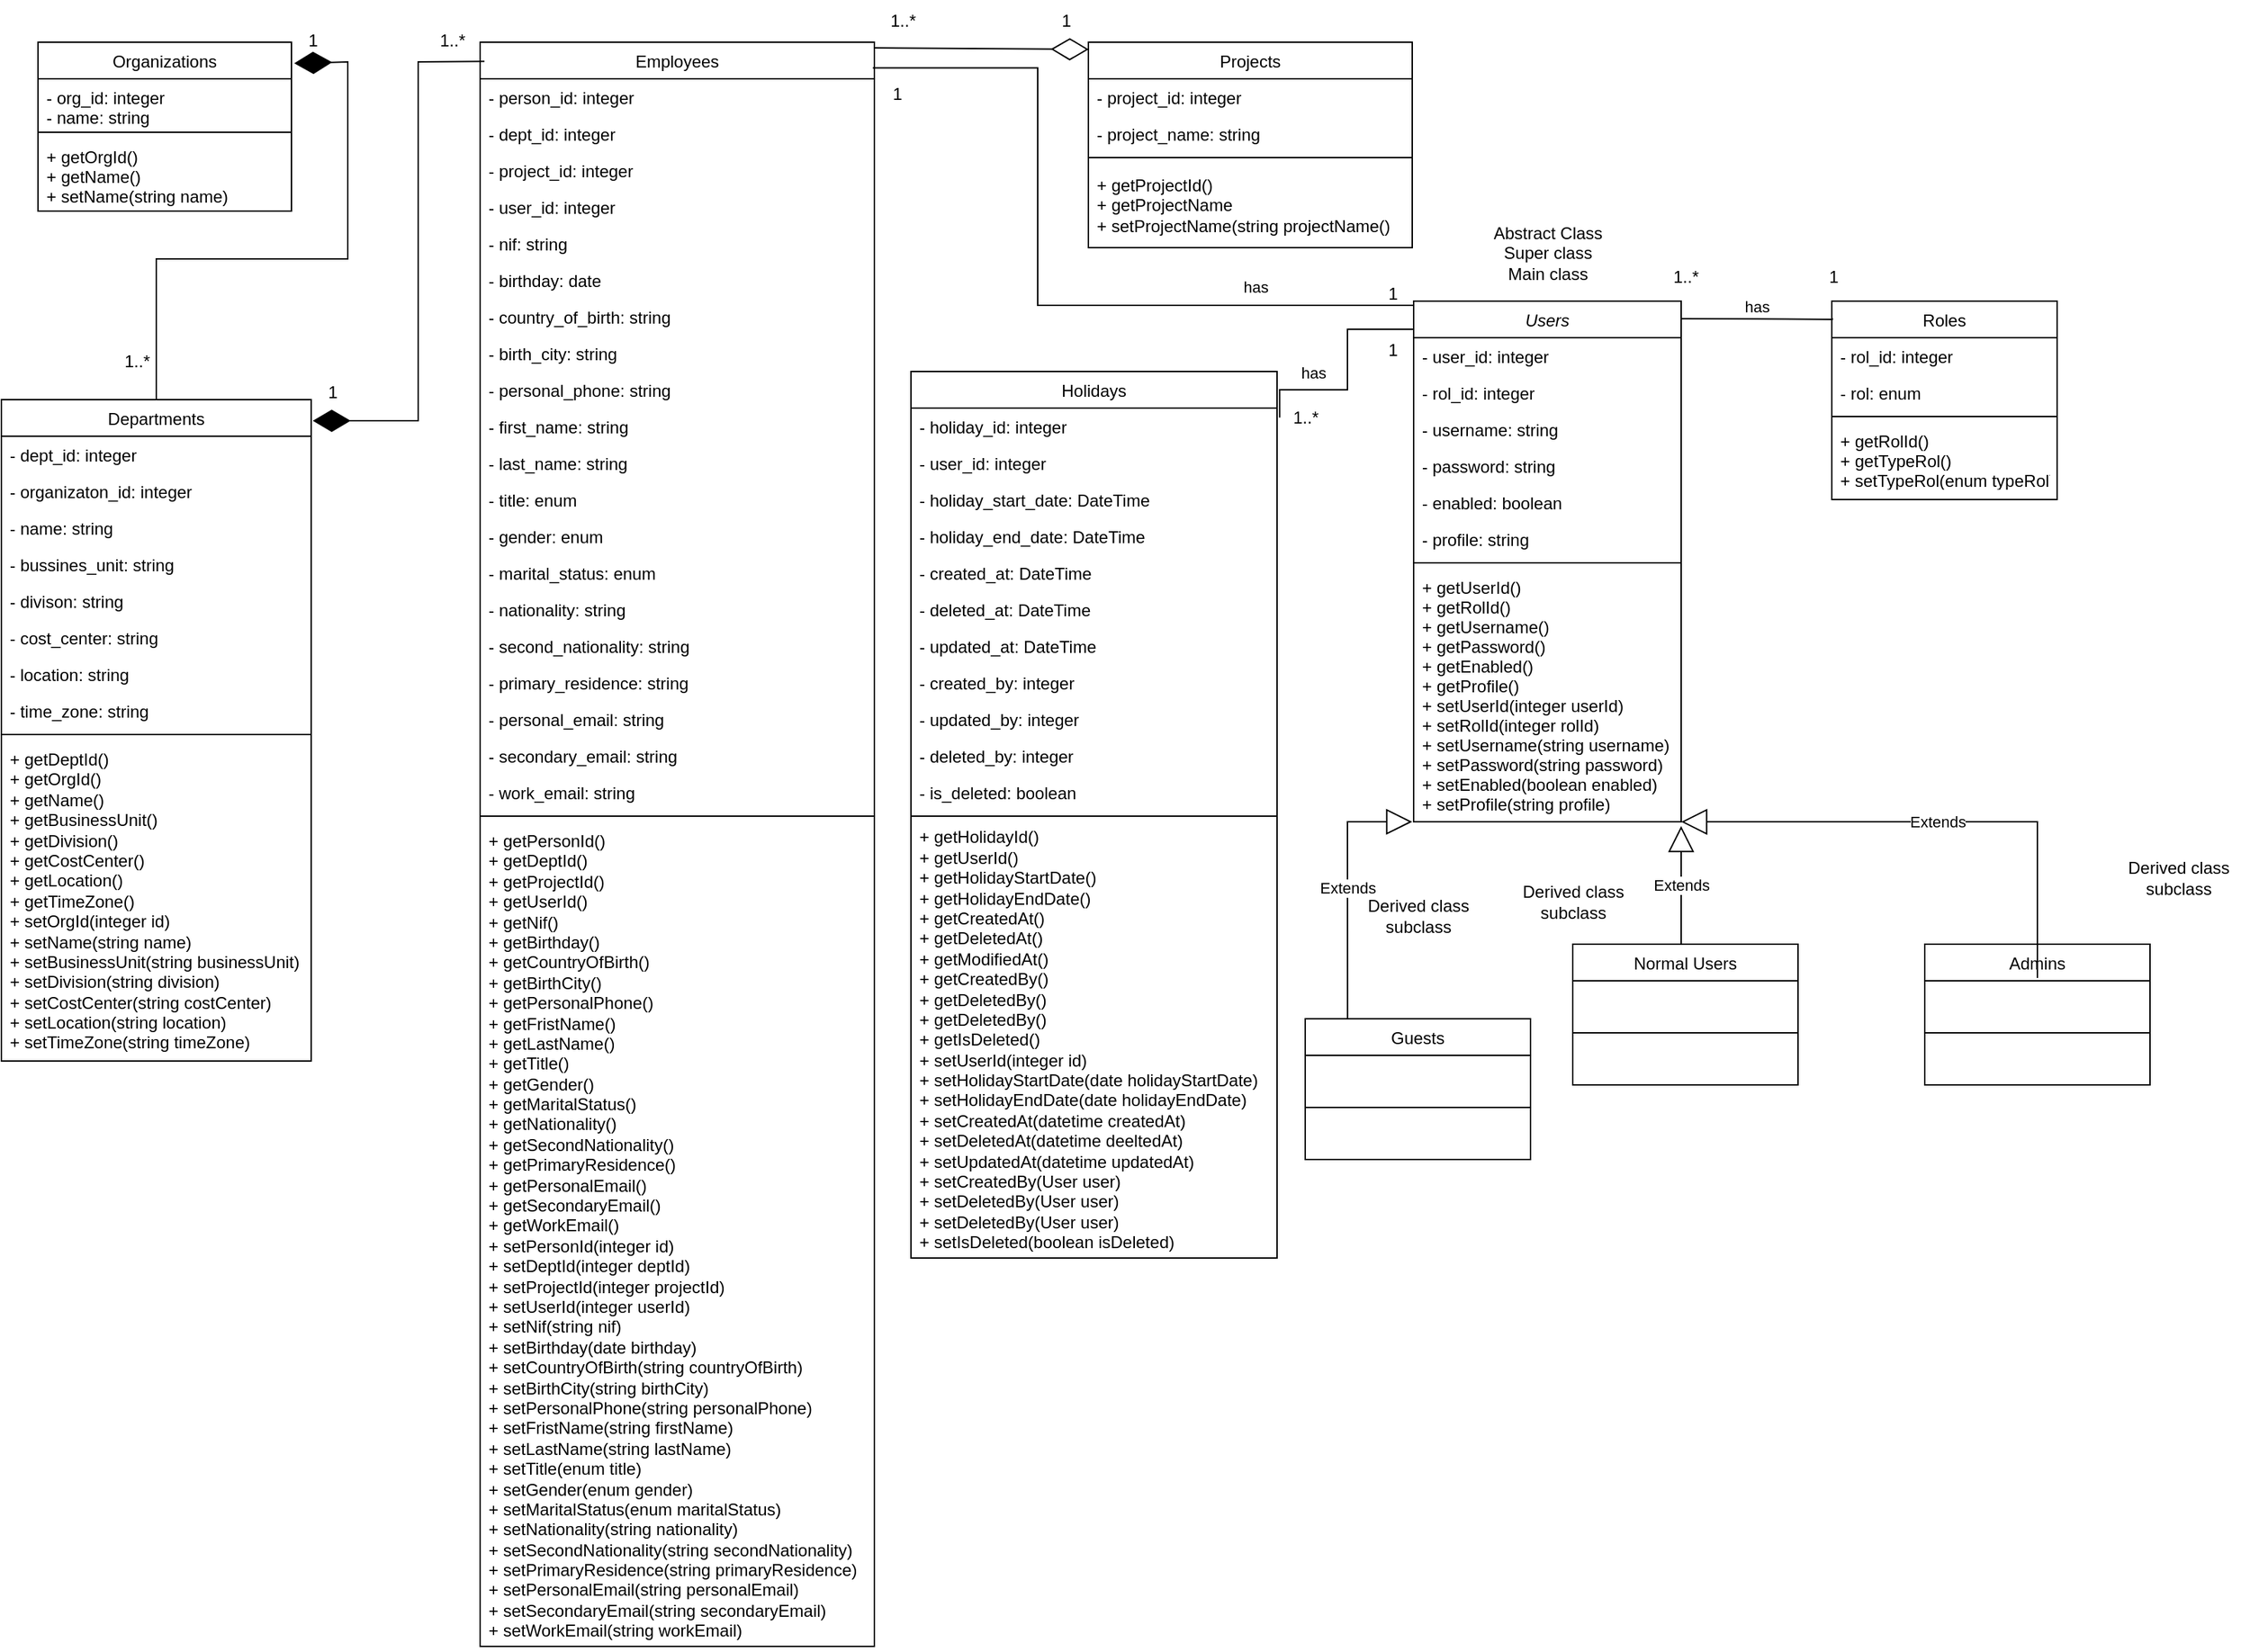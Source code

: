 <mxfile version="26.2.14">
  <diagram name="Página-1" id="6ri4a_97W5gfPd1hdPFk">
    <mxGraphModel dx="883" dy="1532" grid="1" gridSize="10" guides="1" tooltips="1" connect="1" arrows="1" fold="1" page="1" pageScale="1" pageWidth="827" pageHeight="1169" math="0" shadow="0">
      <root>
        <mxCell id="0" />
        <mxCell id="1" parent="0" />
        <mxCell id="wCUKVbfUmBtiyzHpnpFX-1" value="Users" style="swimlane;fontStyle=2;align=center;verticalAlign=top;childLayout=stackLayout;horizontal=1;startSize=26;horizontalStack=0;resizeParent=1;resizeLast=0;collapsible=1;marginBottom=0;rounded=0;shadow=0;strokeWidth=1;" parent="1" vertex="1">
          <mxGeometry x="1357" y="-220" width="190" height="370" as="geometry">
            <mxRectangle x="230" y="140" width="160" height="26" as="alternateBounds" />
          </mxGeometry>
        </mxCell>
        <mxCell id="wCUKVbfUmBtiyzHpnpFX-2" value="- user_id: integer" style="text;align=left;verticalAlign=top;spacingLeft=4;spacingRight=4;overflow=hidden;rotatable=0;points=[[0,0.5],[1,0.5]];portConstraint=eastwest;" parent="wCUKVbfUmBtiyzHpnpFX-1" vertex="1">
          <mxGeometry y="26" width="190" height="26" as="geometry" />
        </mxCell>
        <mxCell id="wCUKVbfUmBtiyzHpnpFX-3" value="- rol_id: integer" style="text;align=left;verticalAlign=top;spacingLeft=4;spacingRight=4;overflow=hidden;rotatable=0;points=[[0,0.5],[1,0.5]];portConstraint=eastwest;rounded=0;shadow=0;html=0;" parent="wCUKVbfUmBtiyzHpnpFX-1" vertex="1">
          <mxGeometry y="52" width="190" height="26" as="geometry" />
        </mxCell>
        <mxCell id="wCUKVbfUmBtiyzHpnpFX-4" value="- username: string" style="text;align=left;verticalAlign=top;spacingLeft=4;spacingRight=4;overflow=hidden;rotatable=0;points=[[0,0.5],[1,0.5]];portConstraint=eastwest;rounded=0;shadow=0;html=0;" parent="wCUKVbfUmBtiyzHpnpFX-1" vertex="1">
          <mxGeometry y="78" width="190" height="26" as="geometry" />
        </mxCell>
        <mxCell id="wCUKVbfUmBtiyzHpnpFX-5" value="- password: string" style="text;align=left;verticalAlign=top;spacingLeft=4;spacingRight=4;overflow=hidden;rotatable=0;points=[[0,0.5],[1,0.5]];portConstraint=eastwest;rounded=0;shadow=0;html=0;" parent="wCUKVbfUmBtiyzHpnpFX-1" vertex="1">
          <mxGeometry y="104" width="190" height="26" as="geometry" />
        </mxCell>
        <mxCell id="wCUKVbfUmBtiyzHpnpFX-6" value="- enabled: boolean" style="text;align=left;verticalAlign=top;spacingLeft=4;spacingRight=4;overflow=hidden;rotatable=0;points=[[0,0.5],[1,0.5]];portConstraint=eastwest;rounded=0;shadow=0;html=0;" parent="wCUKVbfUmBtiyzHpnpFX-1" vertex="1">
          <mxGeometry y="130" width="190" height="26" as="geometry" />
        </mxCell>
        <mxCell id="wCUKVbfUmBtiyzHpnpFX-7" value="- profile: string" style="text;align=left;verticalAlign=top;spacingLeft=4;spacingRight=4;overflow=hidden;rotatable=0;points=[[0,0.5],[1,0.5]];portConstraint=eastwest;rounded=0;shadow=0;html=0;" parent="wCUKVbfUmBtiyzHpnpFX-1" vertex="1">
          <mxGeometry y="156" width="190" height="26" as="geometry" />
        </mxCell>
        <mxCell id="wCUKVbfUmBtiyzHpnpFX-8" value="" style="line;html=1;strokeWidth=1;align=left;verticalAlign=middle;spacingTop=-1;spacingLeft=3;spacingRight=3;rotatable=0;labelPosition=right;points=[];portConstraint=eastwest;" parent="wCUKVbfUmBtiyzHpnpFX-1" vertex="1">
          <mxGeometry y="182" width="190" height="8" as="geometry" />
        </mxCell>
        <mxCell id="wCUKVbfUmBtiyzHpnpFX-9" value="+ getUserId()&#xa;+ getRolId()&#xa;+ getUsername()&#xa;+ getPassword()&#xa;+ getEnabled()&#xa;+ getProfile()&#xa;+ setUserId(integer userId)&#xa;+ setRolId(integer rolId)&#xa;+ setUsername(string username)&#xa;+ setPassword(string password)&#xa;+ setEnabled(boolean enabled)&#xa;+ setProfile(string profile)" style="text;align=left;verticalAlign=middle;spacingLeft=4;spacingRight=4;overflow=hidden;rotatable=0;points=[[0,0.5],[1,0.5]];portConstraint=eastwest;rounded=0;shadow=0;html=0;" parent="wCUKVbfUmBtiyzHpnpFX-1" vertex="1">
          <mxGeometry y="190" width="190" height="180" as="geometry" />
        </mxCell>
        <mxCell id="wCUKVbfUmBtiyzHpnpFX-10" value="Holidays" style="swimlane;fontStyle=0;align=center;verticalAlign=top;childLayout=stackLayout;horizontal=1;startSize=26;horizontalStack=0;resizeParent=1;resizeLast=0;collapsible=1;marginBottom=0;rounded=0;shadow=0;strokeWidth=1;" parent="1" vertex="1">
          <mxGeometry x="1000" y="-170" width="260" height="630" as="geometry">
            <mxRectangle x="130" y="380" width="160" height="26" as="alternateBounds" />
          </mxGeometry>
        </mxCell>
        <mxCell id="wCUKVbfUmBtiyzHpnpFX-11" value="- holiday_id: integer" style="text;align=left;verticalAlign=top;spacingLeft=4;spacingRight=4;overflow=hidden;rotatable=0;points=[[0,0.5],[1,0.5]];portConstraint=eastwest;" parent="wCUKVbfUmBtiyzHpnpFX-10" vertex="1">
          <mxGeometry y="26" width="260" height="26" as="geometry" />
        </mxCell>
        <mxCell id="wCUKVbfUmBtiyzHpnpFX-12" value="- user_id: integer" style="text;align=left;verticalAlign=top;spacingLeft=4;spacingRight=4;overflow=hidden;rotatable=0;points=[[0,0.5],[1,0.5]];portConstraint=eastwest;rounded=0;shadow=0;html=0;" parent="wCUKVbfUmBtiyzHpnpFX-10" vertex="1">
          <mxGeometry y="52" width="260" height="26" as="geometry" />
        </mxCell>
        <mxCell id="wCUKVbfUmBtiyzHpnpFX-13" value="- holiday_start_date: DateTime" style="text;align=left;verticalAlign=top;spacingLeft=4;spacingRight=4;overflow=hidden;rotatable=0;points=[[0,0.5],[1,0.5]];portConstraint=eastwest;rounded=0;shadow=0;html=0;" parent="wCUKVbfUmBtiyzHpnpFX-10" vertex="1">
          <mxGeometry y="78" width="260" height="26" as="geometry" />
        </mxCell>
        <mxCell id="wCUKVbfUmBtiyzHpnpFX-14" value="- holiday_end_date: DateTime" style="text;align=left;verticalAlign=top;spacingLeft=4;spacingRight=4;overflow=hidden;rotatable=0;points=[[0,0.5],[1,0.5]];portConstraint=eastwest;rounded=0;shadow=0;html=0;" parent="wCUKVbfUmBtiyzHpnpFX-10" vertex="1">
          <mxGeometry y="104" width="260" height="26" as="geometry" />
        </mxCell>
        <mxCell id="2ykGqtdmHpMV7TA-Or3H-2" value="- created_at: DateTime" style="text;align=left;verticalAlign=top;spacingLeft=4;spacingRight=4;overflow=hidden;rotatable=0;points=[[0,0.5],[1,0.5]];portConstraint=eastwest;rounded=0;shadow=0;html=0;" parent="wCUKVbfUmBtiyzHpnpFX-10" vertex="1">
          <mxGeometry y="130" width="260" height="26" as="geometry" />
        </mxCell>
        <mxCell id="2ykGqtdmHpMV7TA-Or3H-3" value="- deleted_at: DateTime" style="text;align=left;verticalAlign=top;spacingLeft=4;spacingRight=4;overflow=hidden;rotatable=0;points=[[0,0.5],[1,0.5]];portConstraint=eastwest;rounded=0;shadow=0;html=0;" parent="wCUKVbfUmBtiyzHpnpFX-10" vertex="1">
          <mxGeometry y="156" width="260" height="26" as="geometry" />
        </mxCell>
        <mxCell id="2ykGqtdmHpMV7TA-Or3H-4" value="- updated_at: DateTime" style="text;align=left;verticalAlign=top;spacingLeft=4;spacingRight=4;overflow=hidden;rotatable=0;points=[[0,0.5],[1,0.5]];portConstraint=eastwest;rounded=0;shadow=0;html=0;" parent="wCUKVbfUmBtiyzHpnpFX-10" vertex="1">
          <mxGeometry y="182" width="260" height="26" as="geometry" />
        </mxCell>
        <mxCell id="2ykGqtdmHpMV7TA-Or3H-5" value="- created_by: integer" style="text;align=left;verticalAlign=top;spacingLeft=4;spacingRight=4;overflow=hidden;rotatable=0;points=[[0,0.5],[1,0.5]];portConstraint=eastwest;rounded=0;shadow=0;html=0;" parent="wCUKVbfUmBtiyzHpnpFX-10" vertex="1">
          <mxGeometry y="208" width="260" height="26" as="geometry" />
        </mxCell>
        <mxCell id="2ykGqtdmHpMV7TA-Or3H-7" value="- updated_by: integer" style="text;align=left;verticalAlign=top;spacingLeft=4;spacingRight=4;overflow=hidden;rotatable=0;points=[[0,0.5],[1,0.5]];portConstraint=eastwest;rounded=0;shadow=0;html=0;" parent="wCUKVbfUmBtiyzHpnpFX-10" vertex="1">
          <mxGeometry y="234" width="260" height="26" as="geometry" />
        </mxCell>
        <mxCell id="2ykGqtdmHpMV7TA-Or3H-8" value="- deleted_by: integer" style="text;align=left;verticalAlign=top;spacingLeft=4;spacingRight=4;overflow=hidden;rotatable=0;points=[[0,0.5],[1,0.5]];portConstraint=eastwest;rounded=0;shadow=0;html=0;" parent="wCUKVbfUmBtiyzHpnpFX-10" vertex="1">
          <mxGeometry y="260" width="260" height="26" as="geometry" />
        </mxCell>
        <mxCell id="-EDxVSlYqTC7Mgz0l8xQ-1" value="- is_deleted: boolean" style="text;align=left;verticalAlign=top;spacingLeft=4;spacingRight=4;overflow=hidden;rotatable=0;points=[[0,0.5],[1,0.5]];portConstraint=eastwest;rounded=0;shadow=0;html=0;" vertex="1" parent="wCUKVbfUmBtiyzHpnpFX-10">
          <mxGeometry y="286" width="260" height="26" as="geometry" />
        </mxCell>
        <mxCell id="wCUKVbfUmBtiyzHpnpFX-15" value="" style="line;html=1;strokeWidth=1;align=left;verticalAlign=middle;spacingTop=-1;spacingLeft=3;spacingRight=3;rotatable=0;labelPosition=right;points=[];portConstraint=eastwest;" parent="wCUKVbfUmBtiyzHpnpFX-10" vertex="1">
          <mxGeometry y="312" width="260" height="8" as="geometry" />
        </mxCell>
        <mxCell id="wCUKVbfUmBtiyzHpnpFX-16" value="+ getHolidayId()&lt;div&gt;+ getUserId()&lt;br&gt;+ getHolidayStartDate()&lt;br&gt;+ getHolidayEndDate()&lt;/div&gt;&lt;div&gt;+ getCreatedAt()&lt;/div&gt;&lt;div&gt;+ getDeletedAt()&lt;/div&gt;&lt;div&gt;+ getModifiedAt()&lt;/div&gt;&lt;div&gt;+ getCreatedBy()&lt;/div&gt;&lt;div&gt;+ getDeletedBy()&lt;/div&gt;&lt;div&gt;+ getDeletedBy()&lt;/div&gt;&lt;div&gt;+ getIsDeleted()&lt;br&gt;+ setUserId(integer id)&lt;br&gt;+ setHolidayStartDate(date holidayStartDate)&lt;br&gt;+ setHolidayEndDate(date holidayEndDate)&lt;/div&gt;&lt;div&gt;&lt;div&gt;+ setCreatedAt(datetime createdAt)&lt;/div&gt;&lt;div&gt;+ setDeletedAt(datetime deeltedAt)&lt;/div&gt;&lt;div&gt;+ setUpdatedAt(datetime updatedAt)&lt;/div&gt;&lt;div&gt;&lt;div&gt;+ setCreatedBy(User user)&lt;/div&gt;&lt;div&gt;+ setDeletedBy(&lt;span style=&quot;background-color: transparent; color: light-dark(rgb(0, 0, 0), rgb(255, 255, 255));&quot;&gt;User user&lt;/span&gt;&lt;span style=&quot;background-color: transparent; color: light-dark(rgb(0, 0, 0), rgb(255, 255, 255));&quot;&gt;)&lt;/span&gt;&lt;/div&gt;&lt;div&gt;+ setDeletedBy(&lt;span style=&quot;background-color: transparent; color: light-dark(rgb(0, 0, 0), rgb(255, 255, 255));&quot;&gt;User user&lt;/span&gt;&lt;span style=&quot;background-color: transparent; color: light-dark(rgb(0, 0, 0), rgb(255, 255, 255));&quot;&gt;)&lt;/span&gt;&lt;/div&gt;&lt;/div&gt;&lt;/div&gt;&lt;div&gt;&lt;span style=&quot;background-color: transparent; color: light-dark(rgb(0, 0, 0), rgb(255, 255, 255));&quot;&gt;+ setIsDeleted(boolean isDeleted)&lt;/span&gt;&lt;/div&gt;" style="text;align=left;verticalAlign=middle;spacingLeft=4;spacingRight=4;overflow=hidden;rotatable=0;points=[[0,0.5],[1,0.5]];portConstraint=eastwest;rounded=0;shadow=0;html=1;spacing=2;" parent="wCUKVbfUmBtiyzHpnpFX-10" vertex="1">
          <mxGeometry y="320" width="260" height="310" as="geometry" />
        </mxCell>
        <mxCell id="wCUKVbfUmBtiyzHpnpFX-17" value="Employees" style="swimlane;fontStyle=0;align=center;verticalAlign=top;childLayout=stackLayout;horizontal=1;startSize=26;horizontalStack=0;resizeParent=1;resizeLast=0;collapsible=1;marginBottom=0;rounded=0;shadow=0;strokeWidth=1;" parent="1" vertex="1">
          <mxGeometry x="694" y="-404" width="280" height="1140" as="geometry">
            <mxRectangle x="340" y="380" width="170" height="26" as="alternateBounds" />
          </mxGeometry>
        </mxCell>
        <mxCell id="wCUKVbfUmBtiyzHpnpFX-18" value="- person_id: integer" style="text;align=left;verticalAlign=top;spacingLeft=4;spacingRight=4;overflow=hidden;rotatable=0;points=[[0,0.5],[1,0.5]];portConstraint=eastwest;" parent="wCUKVbfUmBtiyzHpnpFX-17" vertex="1">
          <mxGeometry y="26" width="280" height="26" as="geometry" />
        </mxCell>
        <mxCell id="wCUKVbfUmBtiyzHpnpFX-19" value="- dept_id: integer" style="text;align=left;verticalAlign=top;spacingLeft=4;spacingRight=4;overflow=hidden;rotatable=0;points=[[0,0.5],[1,0.5]];portConstraint=eastwest;" parent="wCUKVbfUmBtiyzHpnpFX-17" vertex="1">
          <mxGeometry y="52" width="280" height="26" as="geometry" />
        </mxCell>
        <mxCell id="wCUKVbfUmBtiyzHpnpFX-20" value="- project_id: integer" style="text;align=left;verticalAlign=top;spacingLeft=4;spacingRight=4;overflow=hidden;rotatable=0;points=[[0,0.5],[1,0.5]];portConstraint=eastwest;" parent="wCUKVbfUmBtiyzHpnpFX-17" vertex="1">
          <mxGeometry y="78" width="280" height="26" as="geometry" />
        </mxCell>
        <mxCell id="wCUKVbfUmBtiyzHpnpFX-21" value="- user_id: integer" style="text;align=left;verticalAlign=top;spacingLeft=4;spacingRight=4;overflow=hidden;rotatable=0;points=[[0,0.5],[1,0.5]];portConstraint=eastwest;" parent="wCUKVbfUmBtiyzHpnpFX-17" vertex="1">
          <mxGeometry y="104" width="280" height="26" as="geometry" />
        </mxCell>
        <mxCell id="wCUKVbfUmBtiyzHpnpFX-22" value="- nif: string" style="text;align=left;verticalAlign=top;spacingLeft=4;spacingRight=4;overflow=hidden;rotatable=0;points=[[0,0.5],[1,0.5]];portConstraint=eastwest;" parent="wCUKVbfUmBtiyzHpnpFX-17" vertex="1">
          <mxGeometry y="130" width="280" height="26" as="geometry" />
        </mxCell>
        <mxCell id="wCUKVbfUmBtiyzHpnpFX-23" value="- birthday: date" style="text;align=left;verticalAlign=top;spacingLeft=4;spacingRight=4;overflow=hidden;rotatable=0;points=[[0,0.5],[1,0.5]];portConstraint=eastwest;" parent="wCUKVbfUmBtiyzHpnpFX-17" vertex="1">
          <mxGeometry y="156" width="280" height="26" as="geometry" />
        </mxCell>
        <mxCell id="wCUKVbfUmBtiyzHpnpFX-24" value="- country_of_birth: string" style="text;align=left;verticalAlign=top;spacingLeft=4;spacingRight=4;overflow=hidden;rotatable=0;points=[[0,0.5],[1,0.5]];portConstraint=eastwest;" parent="wCUKVbfUmBtiyzHpnpFX-17" vertex="1">
          <mxGeometry y="182" width="280" height="26" as="geometry" />
        </mxCell>
        <mxCell id="wCUKVbfUmBtiyzHpnpFX-25" value="- birth_city: string" style="text;align=left;verticalAlign=top;spacingLeft=4;spacingRight=4;overflow=hidden;rotatable=0;points=[[0,0.5],[1,0.5]];portConstraint=eastwest;" parent="wCUKVbfUmBtiyzHpnpFX-17" vertex="1">
          <mxGeometry y="208" width="280" height="26" as="geometry" />
        </mxCell>
        <mxCell id="wCUKVbfUmBtiyzHpnpFX-26" value="- personal_phone: string" style="text;align=left;verticalAlign=top;spacingLeft=4;spacingRight=4;overflow=hidden;rotatable=0;points=[[0,0.5],[1,0.5]];portConstraint=eastwest;" parent="wCUKVbfUmBtiyzHpnpFX-17" vertex="1">
          <mxGeometry y="234" width="280" height="26" as="geometry" />
        </mxCell>
        <mxCell id="wCUKVbfUmBtiyzHpnpFX-27" value="- first_name: string" style="text;align=left;verticalAlign=top;spacingLeft=4;spacingRight=4;overflow=hidden;rotatable=0;points=[[0,0.5],[1,0.5]];portConstraint=eastwest;" parent="wCUKVbfUmBtiyzHpnpFX-17" vertex="1">
          <mxGeometry y="260" width="280" height="26" as="geometry" />
        </mxCell>
        <mxCell id="wCUKVbfUmBtiyzHpnpFX-28" value="- last_name: string" style="text;align=left;verticalAlign=top;spacingLeft=4;spacingRight=4;overflow=hidden;rotatable=0;points=[[0,0.5],[1,0.5]];portConstraint=eastwest;" parent="wCUKVbfUmBtiyzHpnpFX-17" vertex="1">
          <mxGeometry y="286" width="280" height="26" as="geometry" />
        </mxCell>
        <mxCell id="wCUKVbfUmBtiyzHpnpFX-29" value="- title: enum" style="text;align=left;verticalAlign=top;spacingLeft=4;spacingRight=4;overflow=hidden;rotatable=0;points=[[0,0.5],[1,0.5]];portConstraint=eastwest;" parent="wCUKVbfUmBtiyzHpnpFX-17" vertex="1">
          <mxGeometry y="312" width="280" height="26" as="geometry" />
        </mxCell>
        <mxCell id="wCUKVbfUmBtiyzHpnpFX-30" value="- gender: enum" style="text;align=left;verticalAlign=top;spacingLeft=4;spacingRight=4;overflow=hidden;rotatable=0;points=[[0,0.5],[1,0.5]];portConstraint=eastwest;" parent="wCUKVbfUmBtiyzHpnpFX-17" vertex="1">
          <mxGeometry y="338" width="280" height="26" as="geometry" />
        </mxCell>
        <mxCell id="wCUKVbfUmBtiyzHpnpFX-31" value="- marital_status: enum" style="text;align=left;verticalAlign=top;spacingLeft=4;spacingRight=4;overflow=hidden;rotatable=0;points=[[0,0.5],[1,0.5]];portConstraint=eastwest;" parent="wCUKVbfUmBtiyzHpnpFX-17" vertex="1">
          <mxGeometry y="364" width="280" height="26" as="geometry" />
        </mxCell>
        <mxCell id="wCUKVbfUmBtiyzHpnpFX-32" value="- nationality: string" style="text;align=left;verticalAlign=top;spacingLeft=4;spacingRight=4;overflow=hidden;rotatable=0;points=[[0,0.5],[1,0.5]];portConstraint=eastwest;" parent="wCUKVbfUmBtiyzHpnpFX-17" vertex="1">
          <mxGeometry y="390" width="280" height="26" as="geometry" />
        </mxCell>
        <mxCell id="wCUKVbfUmBtiyzHpnpFX-33" value="- second_nationality: string" style="text;align=left;verticalAlign=top;spacingLeft=4;spacingRight=4;overflow=hidden;rotatable=0;points=[[0,0.5],[1,0.5]];portConstraint=eastwest;" parent="wCUKVbfUmBtiyzHpnpFX-17" vertex="1">
          <mxGeometry y="416" width="280" height="26" as="geometry" />
        </mxCell>
        <mxCell id="wCUKVbfUmBtiyzHpnpFX-34" value="- primary_residence: string" style="text;align=left;verticalAlign=top;spacingLeft=4;spacingRight=4;overflow=hidden;rotatable=0;points=[[0,0.5],[1,0.5]];portConstraint=eastwest;" parent="wCUKVbfUmBtiyzHpnpFX-17" vertex="1">
          <mxGeometry y="442" width="280" height="26" as="geometry" />
        </mxCell>
        <mxCell id="wCUKVbfUmBtiyzHpnpFX-35" value="- personal_email: string" style="text;align=left;verticalAlign=top;spacingLeft=4;spacingRight=4;overflow=hidden;rotatable=0;points=[[0,0.5],[1,0.5]];portConstraint=eastwest;" parent="wCUKVbfUmBtiyzHpnpFX-17" vertex="1">
          <mxGeometry y="468" width="280" height="26" as="geometry" />
        </mxCell>
        <mxCell id="wCUKVbfUmBtiyzHpnpFX-36" value="- secondary_email: string" style="text;align=left;verticalAlign=top;spacingLeft=4;spacingRight=4;overflow=hidden;rotatable=0;points=[[0,0.5],[1,0.5]];portConstraint=eastwest;" parent="wCUKVbfUmBtiyzHpnpFX-17" vertex="1">
          <mxGeometry y="494" width="280" height="26" as="geometry" />
        </mxCell>
        <mxCell id="wCUKVbfUmBtiyzHpnpFX-37" value="- work_email: string" style="text;align=left;verticalAlign=top;spacingLeft=4;spacingRight=4;overflow=hidden;rotatable=0;points=[[0,0.5],[1,0.5]];portConstraint=eastwest;" parent="wCUKVbfUmBtiyzHpnpFX-17" vertex="1">
          <mxGeometry y="520" width="280" height="26" as="geometry" />
        </mxCell>
        <mxCell id="wCUKVbfUmBtiyzHpnpFX-38" value="" style="line;html=1;strokeWidth=1;align=left;verticalAlign=middle;spacingTop=-1;spacingLeft=3;spacingRight=3;rotatable=0;labelPosition=right;points=[];portConstraint=eastwest;" parent="wCUKVbfUmBtiyzHpnpFX-17" vertex="1">
          <mxGeometry y="546" width="280" height="8" as="geometry" />
        </mxCell>
        <mxCell id="wCUKVbfUmBtiyzHpnpFX-39" value="+ getPersonId()&#xa;+ getDeptId()&#xa;+ getProjectId()&#xa;+ getUserId()&#xa;+ getNif()&#xa;+ getBirthday()&#xa;+ getCountryOfBirth()&#xa;+ getBirthCity()&#xa;+ getPersonalPhone()&#xa;+ getFristName()&#xa;+ getLastName()&#xa;+ getTitle()&#xa;+ getGender()&#xa;+ getMaritalStatus()&#xa;+ getNationality()&#xa;+ getSecondNationality()&#xa;+ getPrimaryResidence()&#xa;+ getPersonalEmail()&#xa;+ getSecondaryEmail()&#xa;+ getWorkEmail()&#xa;+ setPersonId(integer id)&#xa;+ setDeptId(integer deptId)&#xa;+ setProjectId(integer projectId)&#xa;+ setUserId(integer userId)&#xa;+ setNif(string nif)&#xa;+ setBirthday(date birthday)&#xa;+ setCountryOfBirth(string countryOfBirth)&#xa;+ setBirthCity(string birthCity)&#xa;+ setPersonalPhone(string personalPhone)&#xa;+ setFristName(string firstName)&#xa;+ setLastName(string lastName)&#xa;+ setTitle(enum title)&#xa;+ setGender(enum gender)&#xa;+ setMaritalStatus(enum maritalStatus)&#xa;+ setNationality(string nationality)&#xa;+ setSecondNationality(string secondNationality)&#xa;+ setPrimaryResidence(string primaryResidence)&#xa;+ setPersonalEmail(string personalEmail)&#xa;+ setSecondaryEmail(string secondaryEmail)&#xa;+ setWorkEmail(string workEmail)" style="text;align=left;verticalAlign=top;spacingLeft=4;spacingRight=4;overflow=hidden;rotatable=0;points=[[0,0.5],[1,0.5]];portConstraint=eastwest;rounded=0;shadow=0;spacingTop=0;spacingBottom=0;spacing=2;whiteSpace=wrap;" parent="wCUKVbfUmBtiyzHpnpFX-17" vertex="1">
          <mxGeometry y="554" width="280" height="586" as="geometry" />
        </mxCell>
        <mxCell id="wCUKVbfUmBtiyzHpnpFX-40" value="Roles" style="swimlane;fontStyle=0;align=center;verticalAlign=top;childLayout=stackLayout;horizontal=1;startSize=26;horizontalStack=0;resizeParent=1;resizeLast=0;collapsible=1;marginBottom=0;rounded=0;shadow=0;strokeWidth=1;" parent="1" vertex="1">
          <mxGeometry x="1654" y="-220" width="160" height="141" as="geometry">
            <mxRectangle x="550" y="140" width="160" height="26" as="alternateBounds" />
          </mxGeometry>
        </mxCell>
        <mxCell id="wCUKVbfUmBtiyzHpnpFX-41" value="- rol_id: integer" style="text;align=left;verticalAlign=top;spacingLeft=4;spacingRight=4;overflow=hidden;rotatable=0;points=[[0,0.5],[1,0.5]];portConstraint=eastwest;" parent="wCUKVbfUmBtiyzHpnpFX-40" vertex="1">
          <mxGeometry y="26" width="160" height="26" as="geometry" />
        </mxCell>
        <mxCell id="wCUKVbfUmBtiyzHpnpFX-42" value="- rol: enum" style="text;align=left;verticalAlign=top;spacingLeft=4;spacingRight=4;overflow=hidden;rotatable=0;points=[[0,0.5],[1,0.5]];portConstraint=eastwest;rounded=0;shadow=0;html=0;" parent="wCUKVbfUmBtiyzHpnpFX-40" vertex="1">
          <mxGeometry y="52" width="160" height="26" as="geometry" />
        </mxCell>
        <mxCell id="wCUKVbfUmBtiyzHpnpFX-43" value="" style="line;html=1;strokeWidth=1;align=left;verticalAlign=middle;spacingTop=-1;spacingLeft=3;spacingRight=3;rotatable=0;labelPosition=right;points=[];portConstraint=eastwest;" parent="wCUKVbfUmBtiyzHpnpFX-40" vertex="1">
          <mxGeometry y="78" width="160" height="8" as="geometry" />
        </mxCell>
        <mxCell id="wCUKVbfUmBtiyzHpnpFX-44" value="+ getRolId()&#xa;+ getTypeRol()&#xa;+ setTypeRol(enum typeRol)" style="text;align=left;verticalAlign=top;spacingLeft=4;spacingRight=4;overflow=hidden;rotatable=0;points=[[0,0.5],[1,0.5]];portConstraint=eastwest;rounded=0;shadow=0;html=0;" parent="wCUKVbfUmBtiyzHpnpFX-40" vertex="1">
          <mxGeometry y="86" width="160" height="44" as="geometry" />
        </mxCell>
        <mxCell id="wCUKVbfUmBtiyzHpnpFX-47" value="Projects" style="swimlane;fontStyle=0;align=center;verticalAlign=top;childLayout=stackLayout;horizontal=1;startSize=26;horizontalStack=0;resizeParent=1;resizeLast=0;collapsible=1;marginBottom=0;rounded=0;shadow=0;strokeWidth=1;" parent="1" vertex="1">
          <mxGeometry x="1126" y="-404" width="230" height="146" as="geometry">
            <mxRectangle x="340" y="380" width="170" height="26" as="alternateBounds" />
          </mxGeometry>
        </mxCell>
        <mxCell id="wCUKVbfUmBtiyzHpnpFX-48" value="- project_id: integer" style="text;align=left;verticalAlign=top;spacingLeft=4;spacingRight=4;overflow=hidden;rotatable=0;points=[[0,0.5],[1,0.5]];portConstraint=eastwest;" parent="wCUKVbfUmBtiyzHpnpFX-47" vertex="1">
          <mxGeometry y="26" width="230" height="26" as="geometry" />
        </mxCell>
        <mxCell id="wCUKVbfUmBtiyzHpnpFX-49" value="- project_name: string" style="text;align=left;verticalAlign=top;spacingLeft=4;spacingRight=4;overflow=hidden;rotatable=0;points=[[0,0.5],[1,0.5]];portConstraint=eastwest;" parent="wCUKVbfUmBtiyzHpnpFX-47" vertex="1">
          <mxGeometry y="52" width="230" height="26" as="geometry" />
        </mxCell>
        <mxCell id="wCUKVbfUmBtiyzHpnpFX-50" value="" style="line;html=1;strokeWidth=1;align=left;verticalAlign=middle;spacingTop=-1;spacingLeft=3;spacingRight=3;rotatable=0;labelPosition=right;points=[];portConstraint=eastwest;" parent="wCUKVbfUmBtiyzHpnpFX-47" vertex="1">
          <mxGeometry y="78" width="230" height="8" as="geometry" />
        </mxCell>
        <mxCell id="WKhAKDtkmbLkq5meKqxA-26" value="+ getProjectId()&lt;div&gt;+ getProjectName&lt;/div&gt;&lt;div&gt;+ setProjectName(string projectName()&lt;/div&gt;" style="text;html=1;align=left;verticalAlign=middle;resizable=0;points=[];autosize=1;strokeColor=none;fillColor=none;spacingLeft=4;" parent="wCUKVbfUmBtiyzHpnpFX-47" vertex="1">
          <mxGeometry y="86" width="230" height="60" as="geometry" />
        </mxCell>
        <mxCell id="wCUKVbfUmBtiyzHpnpFX-52" value="Departments" style="swimlane;fontStyle=0;align=center;verticalAlign=top;childLayout=stackLayout;horizontal=1;startSize=26;horizontalStack=0;resizeParent=1;resizeLast=0;collapsible=1;marginBottom=0;rounded=0;shadow=0;strokeWidth=1;" parent="1" vertex="1">
          <mxGeometry x="354" y="-150" width="220" height="470" as="geometry">
            <mxRectangle x="130" y="380" width="160" height="26" as="alternateBounds" />
          </mxGeometry>
        </mxCell>
        <mxCell id="wCUKVbfUmBtiyzHpnpFX-53" value="- dept_id: integer" style="text;align=left;verticalAlign=top;spacingLeft=4;spacingRight=4;overflow=hidden;rotatable=0;points=[[0,0.5],[1,0.5]];portConstraint=eastwest;" parent="wCUKVbfUmBtiyzHpnpFX-52" vertex="1">
          <mxGeometry y="26" width="220" height="26" as="geometry" />
        </mxCell>
        <mxCell id="wCUKVbfUmBtiyzHpnpFX-54" value="- organizaton_id: integer" style="text;align=left;verticalAlign=top;spacingLeft=4;spacingRight=4;overflow=hidden;rotatable=0;points=[[0,0.5],[1,0.5]];portConstraint=eastwest;rounded=0;shadow=0;html=0;" parent="wCUKVbfUmBtiyzHpnpFX-52" vertex="1">
          <mxGeometry y="52" width="220" height="26" as="geometry" />
        </mxCell>
        <mxCell id="wCUKVbfUmBtiyzHpnpFX-55" value="- name: string" style="text;align=left;verticalAlign=top;spacingLeft=4;spacingRight=4;overflow=hidden;rotatable=0;points=[[0,0.5],[1,0.5]];portConstraint=eastwest;rounded=0;shadow=0;html=0;" parent="wCUKVbfUmBtiyzHpnpFX-52" vertex="1">
          <mxGeometry y="78" width="220" height="26" as="geometry" />
        </mxCell>
        <mxCell id="wCUKVbfUmBtiyzHpnpFX-56" value="- bussines_unit: string" style="text;align=left;verticalAlign=top;spacingLeft=4;spacingRight=4;overflow=hidden;rotatable=0;points=[[0,0.5],[1,0.5]];portConstraint=eastwest;rounded=0;shadow=0;html=0;" parent="wCUKVbfUmBtiyzHpnpFX-52" vertex="1">
          <mxGeometry y="104" width="220" height="26" as="geometry" />
        </mxCell>
        <mxCell id="wCUKVbfUmBtiyzHpnpFX-57" value="- divison: string" style="text;align=left;verticalAlign=top;spacingLeft=4;spacingRight=4;overflow=hidden;rotatable=0;points=[[0,0.5],[1,0.5]];portConstraint=eastwest;" parent="wCUKVbfUmBtiyzHpnpFX-52" vertex="1">
          <mxGeometry y="130" width="220" height="26" as="geometry" />
        </mxCell>
        <mxCell id="wCUKVbfUmBtiyzHpnpFX-58" value="- cost_center: string" style="text;align=left;verticalAlign=top;spacingLeft=4;spacingRight=4;overflow=hidden;rotatable=0;points=[[0,0.5],[1,0.5]];portConstraint=eastwest;rounded=0;shadow=0;html=0;" parent="wCUKVbfUmBtiyzHpnpFX-52" vertex="1">
          <mxGeometry y="156" width="220" height="26" as="geometry" />
        </mxCell>
        <mxCell id="wCUKVbfUmBtiyzHpnpFX-59" value="- location: string" style="text;align=left;verticalAlign=top;spacingLeft=4;spacingRight=4;overflow=hidden;rotatable=0;points=[[0,0.5],[1,0.5]];portConstraint=eastwest;" parent="wCUKVbfUmBtiyzHpnpFX-52" vertex="1">
          <mxGeometry y="182" width="220" height="26" as="geometry" />
        </mxCell>
        <mxCell id="wCUKVbfUmBtiyzHpnpFX-60" value="- time_zone: string" style="text;align=left;verticalAlign=top;spacingLeft=4;spacingRight=4;overflow=hidden;rotatable=0;points=[[0,0.5],[1,0.5]];portConstraint=eastwest;rounded=0;shadow=0;html=0;" parent="wCUKVbfUmBtiyzHpnpFX-52" vertex="1">
          <mxGeometry y="208" width="220" height="26" as="geometry" />
        </mxCell>
        <mxCell id="wCUKVbfUmBtiyzHpnpFX-61" value="" style="line;html=1;strokeWidth=1;align=left;verticalAlign=middle;spacingTop=-1;spacingLeft=3;spacingRight=3;rotatable=0;labelPosition=right;points=[];portConstraint=eastwest;" parent="wCUKVbfUmBtiyzHpnpFX-52" vertex="1">
          <mxGeometry y="234" width="220" height="8" as="geometry" />
        </mxCell>
        <mxCell id="wCUKVbfUmBtiyzHpnpFX-62" value="+ getDeptId()&#xa;+ getOrgId()&#xa;+ getName()&#xa;+ getBusinessUnit()&#xa;+ getDivision()&#xa;+ getCostCenter()&#xa;+ getLocation()&#xa;+ getTimeZone()&#xa;+ setOrgId(integer id)&#xa;+ setName(string name)&#xa;+ setBusinessUnit(string businessUnit)&#xa;+ setDivision(string division)&#xa;+ setCostCenter(string costCenter)&#xa;+ setLocation(string location)&#xa;+ setTimeZone(string timeZone)" style="text;align=left;verticalAlign=top;spacingLeft=4;spacingRight=4;overflow=hidden;rotatable=0;points=[[0,0.5],[1,0.5]];portConstraint=eastwest;rounded=0;shadow=0;html=0;whiteSpace=wrap;" parent="wCUKVbfUmBtiyzHpnpFX-52" vertex="1">
          <mxGeometry y="242" width="220" height="228" as="geometry" />
        </mxCell>
        <mxCell id="wCUKVbfUmBtiyzHpnpFX-63" value="Organizations" style="swimlane;fontStyle=0;align=center;verticalAlign=top;childLayout=stackLayout;horizontal=1;startSize=26;horizontalStack=0;resizeParent=1;resizeLast=0;collapsible=1;marginBottom=0;rounded=0;shadow=0;strokeWidth=1;" parent="1" vertex="1">
          <mxGeometry x="380" y="-404" width="180" height="120" as="geometry">
            <mxRectangle x="130" y="380" width="160" height="26" as="alternateBounds" />
          </mxGeometry>
        </mxCell>
        <mxCell id="wCUKVbfUmBtiyzHpnpFX-64" value="- org_id: integer&#xa;- name: string" style="text;align=left;verticalAlign=top;spacingLeft=4;spacingRight=4;overflow=hidden;rotatable=0;points=[[0,0.5],[1,0.5]];portConstraint=eastwest;" parent="wCUKVbfUmBtiyzHpnpFX-63" vertex="1">
          <mxGeometry y="26" width="180" height="34" as="geometry" />
        </mxCell>
        <mxCell id="wCUKVbfUmBtiyzHpnpFX-66" value="" style="line;html=1;strokeWidth=1;align=left;verticalAlign=middle;spacingTop=-1;spacingLeft=3;spacingRight=3;rotatable=0;labelPosition=right;points=[];portConstraint=eastwest;" parent="wCUKVbfUmBtiyzHpnpFX-63" vertex="1">
          <mxGeometry y="60" width="180" height="8" as="geometry" />
        </mxCell>
        <mxCell id="wCUKVbfUmBtiyzHpnpFX-67" value="+ getOrgId()&#xa;+ getName()&#xa;+ setName(string name) " style="text;align=left;verticalAlign=top;spacingLeft=4;spacingRight=4;overflow=hidden;rotatable=0;points=[[0,0.5],[1,0.5]];portConstraint=eastwest;rounded=0;shadow=0;html=0;" parent="wCUKVbfUmBtiyzHpnpFX-63" vertex="1">
          <mxGeometry y="68" width="180" height="50" as="geometry" />
        </mxCell>
        <mxCell id="WKhAKDtkmbLkq5meKqxA-27" value="&lt;span style=&quot;font-weight: normal;&quot;&gt;Guests&lt;/span&gt;" style="swimlane;fontStyle=1;align=center;verticalAlign=top;childLayout=stackLayout;horizontal=1;startSize=26;horizontalStack=0;resizeParent=1;resizeParentMax=0;resizeLast=0;collapsible=1;marginBottom=0;whiteSpace=wrap;html=1;" parent="1" vertex="1">
          <mxGeometry x="1280" y="290" width="160" height="100" as="geometry" />
        </mxCell>
        <mxCell id="WKhAKDtkmbLkq5meKqxA-29" value="" style="line;strokeWidth=1;fillColor=none;align=left;verticalAlign=middle;spacingTop=-1;spacingLeft=3;spacingRight=3;rotatable=0;labelPosition=right;points=[];portConstraint=eastwest;strokeColor=inherit;" parent="WKhAKDtkmbLkq5meKqxA-27" vertex="1">
          <mxGeometry y="26" width="160" height="74" as="geometry" />
        </mxCell>
        <mxCell id="WKhAKDtkmbLkq5meKqxA-31" value="Extends" style="endArrow=block;endSize=16;endFill=0;html=1;rounded=0;exitX=0.188;exitY=0;exitDx=0;exitDy=0;exitPerimeter=0;" parent="1" source="WKhAKDtkmbLkq5meKqxA-27" edge="1">
          <mxGeometry width="160" relative="1" as="geometry">
            <mxPoint x="1356" y="279.1" as="sourcePoint" />
            <mxPoint x="1356" y="150" as="targetPoint" />
            <Array as="points">
              <mxPoint x="1310" y="150" />
            </Array>
          </mxGeometry>
        </mxCell>
        <mxCell id="WKhAKDtkmbLkq5meKqxA-32" value="&lt;span style=&quot;font-weight: normal;&quot;&gt;Normal Users&lt;/span&gt;" style="swimlane;fontStyle=1;align=center;verticalAlign=top;childLayout=stackLayout;horizontal=1;startSize=26;horizontalStack=0;resizeParent=1;resizeParentMax=0;resizeLast=0;collapsible=1;marginBottom=0;whiteSpace=wrap;html=1;" parent="1" vertex="1">
          <mxGeometry x="1470" y="237" width="160" height="100" as="geometry" />
        </mxCell>
        <mxCell id="WKhAKDtkmbLkq5meKqxA-33" value="" style="line;strokeWidth=1;fillColor=none;align=left;verticalAlign=middle;spacingTop=-1;spacingLeft=3;spacingRight=3;rotatable=0;labelPosition=right;points=[];portConstraint=eastwest;strokeColor=inherit;" parent="WKhAKDtkmbLkq5meKqxA-32" vertex="1">
          <mxGeometry y="26" width="160" height="74" as="geometry" />
        </mxCell>
        <mxCell id="WKhAKDtkmbLkq5meKqxA-34" value="&lt;span style=&quot;font-weight: normal;&quot;&gt;Admins&lt;/span&gt;" style="swimlane;fontStyle=1;align=center;verticalAlign=top;childLayout=stackLayout;horizontal=1;startSize=26;horizontalStack=0;resizeParent=1;resizeParentMax=0;resizeLast=0;collapsible=1;marginBottom=0;whiteSpace=wrap;html=1;" parent="1" vertex="1">
          <mxGeometry x="1720" y="237" width="160" height="100" as="geometry" />
        </mxCell>
        <mxCell id="WKhAKDtkmbLkq5meKqxA-35" value="" style="line;strokeWidth=1;fillColor=none;align=left;verticalAlign=middle;spacingTop=-1;spacingLeft=3;spacingRight=3;rotatable=0;labelPosition=right;points=[];portConstraint=eastwest;strokeColor=inherit;" parent="WKhAKDtkmbLkq5meKqxA-34" vertex="1">
          <mxGeometry y="26" width="160" height="74" as="geometry" />
        </mxCell>
        <mxCell id="WKhAKDtkmbLkq5meKqxA-36" value="Extends" style="endArrow=block;endSize=16;endFill=0;html=1;rounded=0;exitX=0.5;exitY=0;exitDx=0;exitDy=0;entryX=1;entryY=0.867;entryDx=0;entryDy=0;entryPerimeter=0;" parent="1" edge="1">
          <mxGeometry width="160" relative="1" as="geometry">
            <mxPoint x="1800" y="261.0" as="sourcePoint" />
            <mxPoint x="1547" y="150.06" as="targetPoint" />
            <Array as="points">
              <mxPoint x="1800" y="150" />
            </Array>
          </mxGeometry>
        </mxCell>
        <mxCell id="WKhAKDtkmbLkq5meKqxA-37" value="Extends" style="endArrow=block;endSize=16;endFill=0;html=1;rounded=0;entryX=0.5;entryY=1.017;entryDx=0;entryDy=0;entryPerimeter=0;exitX=0.5;exitY=0;exitDx=0;exitDy=0;" parent="1" edge="1">
          <mxGeometry width="160" relative="1" as="geometry">
            <mxPoint x="1547" y="237" as="sourcePoint" />
            <mxPoint x="1547" y="153.06" as="targetPoint" />
          </mxGeometry>
        </mxCell>
        <mxCell id="WKhAKDtkmbLkq5meKqxA-38" value="&lt;div&gt;Abstract Class&lt;/div&gt;Super class&lt;div&gt;Main class&lt;/div&gt;" style="text;html=1;align=center;verticalAlign=middle;resizable=0;points=[];autosize=1;strokeColor=none;fillColor=none;" parent="1" vertex="1">
          <mxGeometry x="1402" y="-284" width="100" height="60" as="geometry" />
        </mxCell>
        <mxCell id="WKhAKDtkmbLkq5meKqxA-39" value="Derived class&lt;div&gt;subclass&lt;/div&gt;" style="text;html=1;align=center;verticalAlign=middle;resizable=0;points=[];autosize=1;strokeColor=none;fillColor=none;" parent="1" vertex="1">
          <mxGeometry x="1310" y="197" width="100" height="40" as="geometry" />
        </mxCell>
        <mxCell id="WKhAKDtkmbLkq5meKqxA-40" value="Derived class&lt;div&gt;subclass&lt;/div&gt;" style="text;html=1;align=center;verticalAlign=middle;resizable=0;points=[];autosize=1;strokeColor=none;fillColor=none;" parent="1" vertex="1">
          <mxGeometry x="1420" y="187" width="100" height="40" as="geometry" />
        </mxCell>
        <mxCell id="WKhAKDtkmbLkq5meKqxA-41" value="Derived class&lt;div&gt;subclass&lt;/div&gt;" style="text;html=1;align=center;verticalAlign=middle;resizable=0;points=[];autosize=1;strokeColor=none;fillColor=none;" parent="1" vertex="1">
          <mxGeometry x="1850" y="170" width="100" height="40" as="geometry" />
        </mxCell>
        <mxCell id="WKhAKDtkmbLkq5meKqxA-43" value="" style="endArrow=diamondThin;endFill=1;endSize=24;html=1;rounded=0;entryX=1.011;entryY=0.125;entryDx=0;entryDy=0;entryPerimeter=0;exitX=0.5;exitY=0;exitDx=0;exitDy=0;" parent="1" source="wCUKVbfUmBtiyzHpnpFX-52" target="wCUKVbfUmBtiyzHpnpFX-63" edge="1">
          <mxGeometry width="160" relative="1" as="geometry">
            <mxPoint x="470" y="-280" as="sourcePoint" />
            <mxPoint x="760" y="-500" as="targetPoint" />
            <Array as="points">
              <mxPoint x="464" y="-250" />
              <mxPoint x="600" y="-250" />
              <mxPoint x="600" y="-390" />
            </Array>
          </mxGeometry>
        </mxCell>
        <mxCell id="WKhAKDtkmbLkq5meKqxA-44" value="" style="endArrow=diamondThin;endFill=1;endSize=24;html=1;rounded=0;entryX=1.005;entryY=0.032;entryDx=0;entryDy=0;entryPerimeter=0;exitX=0.011;exitY=0.012;exitDx=0;exitDy=0;exitPerimeter=0;" parent="1" source="wCUKVbfUmBtiyzHpnpFX-17" target="wCUKVbfUmBtiyzHpnpFX-52" edge="1">
          <mxGeometry width="160" relative="1" as="geometry">
            <mxPoint x="700" y="-510" as="sourcePoint" />
            <mxPoint x="860" y="-510" as="targetPoint" />
            <Array as="points">
              <mxPoint x="650" y="-390" />
              <mxPoint x="650" y="-135" />
            </Array>
          </mxGeometry>
        </mxCell>
        <mxCell id="WKhAKDtkmbLkq5meKqxA-45" value="" style="endArrow=diamondThin;endFill=0;endSize=24;html=1;rounded=0;entryX=0.001;entryY=0.035;entryDx=0;entryDy=0;entryPerimeter=0;exitX=0.996;exitY=0.011;exitDx=0;exitDy=0;exitPerimeter=0;" parent="1" target="wCUKVbfUmBtiyzHpnpFX-47" edge="1">
          <mxGeometry width="160" relative="1" as="geometry">
            <mxPoint x="974.0" y="-400.0" as="sourcePoint" />
            <mxPoint x="1130.11" y="-398.524" as="targetPoint" />
            <Array as="points" />
          </mxGeometry>
        </mxCell>
        <mxCell id="WKhAKDtkmbLkq5meKqxA-46" value="" style="endArrow=none;html=1;edgeStyle=orthogonalEdgeStyle;rounded=0;exitX=0.996;exitY=0.016;exitDx=0;exitDy=0;exitPerimeter=0;entryX=0;entryY=0.007;entryDx=0;entryDy=0;entryPerimeter=0;" parent="1" source="wCUKVbfUmBtiyzHpnpFX-17" target="wCUKVbfUmBtiyzHpnpFX-1" edge="1">
          <mxGeometry relative="1" as="geometry">
            <mxPoint x="1050" y="-210" as="sourcePoint" />
            <mxPoint x="1210" y="-210" as="targetPoint" />
            <Array as="points">
              <mxPoint x="1090" y="-386" />
              <mxPoint x="1090" y="-217" />
              <mxPoint x="1357" y="-217" />
            </Array>
          </mxGeometry>
        </mxCell>
        <mxCell id="WKhAKDtkmbLkq5meKqxA-48" value="has" style="edgeLabel;resizable=0;html=1;align=right;verticalAlign=bottom;" parent="WKhAKDtkmbLkq5meKqxA-46" connectable="0" vertex="1">
          <mxGeometry x="1" relative="1" as="geometry">
            <mxPoint x="-103" y="-4" as="offset" />
          </mxGeometry>
        </mxCell>
        <mxCell id="WKhAKDtkmbLkq5meKqxA-78" value="" style="endArrow=none;html=1;edgeStyle=orthogonalEdgeStyle;rounded=0;exitX=1.007;exitY=0.052;exitDx=0;exitDy=0;exitPerimeter=0;" parent="1" source="wCUKVbfUmBtiyzHpnpFX-10" edge="1">
          <mxGeometry relative="1" as="geometry">
            <mxPoint x="1197" y="-200" as="sourcePoint" />
            <mxPoint x="1357" y="-200" as="targetPoint" />
            <Array as="points">
              <mxPoint x="1310" y="-157" />
              <mxPoint x="1310" y="-200" />
            </Array>
          </mxGeometry>
        </mxCell>
        <mxCell id="WKhAKDtkmbLkq5meKqxA-80" value="has" style="edgeLabel;resizable=0;html=1;align=right;verticalAlign=bottom;" parent="WKhAKDtkmbLkq5meKqxA-78" connectable="0" vertex="1">
          <mxGeometry x="1" relative="1" as="geometry">
            <mxPoint x="-62" y="39" as="offset" />
          </mxGeometry>
        </mxCell>
        <mxCell id="WKhAKDtkmbLkq5meKqxA-81" value="" style="endArrow=none;html=1;edgeStyle=orthogonalEdgeStyle;rounded=0;entryX=-0.003;entryY=0.038;entryDx=0;entryDy=0;entryPerimeter=0;exitX=0.996;exitY=0.016;exitDx=0;exitDy=0;exitPerimeter=0;" parent="1" edge="1">
          <mxGeometry relative="1" as="geometry">
            <mxPoint x="1547" y="-207.44" as="sourcePoint" />
            <mxPoint x="1654.28" y="-208.002" as="targetPoint" />
            <Array as="points">
              <mxPoint x="1601" y="-207" />
              <mxPoint x="1654" y="-207" />
            </Array>
          </mxGeometry>
        </mxCell>
        <mxCell id="WKhAKDtkmbLkq5meKqxA-83" value="has" style="edgeLabel;resizable=0;html=1;align=right;verticalAlign=bottom;" parent="WKhAKDtkmbLkq5meKqxA-81" connectable="0" vertex="1">
          <mxGeometry x="1" relative="1" as="geometry">
            <mxPoint x="-44" y="1" as="offset" />
          </mxGeometry>
        </mxCell>
        <mxCell id="WKhAKDtkmbLkq5meKqxA-84" value="1..*" style="text;html=1;align=center;verticalAlign=middle;resizable=0;points=[];autosize=1;strokeColor=none;fillColor=none;" parent="1" vertex="1">
          <mxGeometry x="430" y="-192" width="40" height="30" as="geometry" />
        </mxCell>
        <mxCell id="WKhAKDtkmbLkq5meKqxA-85" value="1..*" style="text;html=1;align=center;verticalAlign=middle;resizable=0;points=[];autosize=1;strokeColor=none;fillColor=none;" parent="1" vertex="1">
          <mxGeometry x="654" y="-420" width="40" height="30" as="geometry" />
        </mxCell>
        <mxCell id="WKhAKDtkmbLkq5meKqxA-86" value="1..*" style="text;html=1;align=center;verticalAlign=middle;resizable=0;points=[];autosize=1;strokeColor=none;fillColor=none;" parent="1" vertex="1">
          <mxGeometry x="974" y="-434" width="40" height="30" as="geometry" />
        </mxCell>
        <mxCell id="WKhAKDtkmbLkq5meKqxA-87" value="1" style="text;html=1;align=center;verticalAlign=middle;resizable=0;points=[];autosize=1;strokeColor=none;fillColor=none;" parent="1" vertex="1">
          <mxGeometry x="560" y="-420" width="30" height="30" as="geometry" />
        </mxCell>
        <mxCell id="WKhAKDtkmbLkq5meKqxA-88" value="1" style="text;html=1;align=center;verticalAlign=middle;resizable=0;points=[];autosize=1;strokeColor=none;fillColor=none;" parent="1" vertex="1">
          <mxGeometry x="574" y="-170" width="30" height="30" as="geometry" />
        </mxCell>
        <mxCell id="WKhAKDtkmbLkq5meKqxA-89" value="1" style="text;html=1;align=center;verticalAlign=middle;resizable=0;points=[];autosize=1;strokeColor=none;fillColor=none;" parent="1" vertex="1">
          <mxGeometry x="1095" y="-434" width="30" height="30" as="geometry" />
        </mxCell>
        <mxCell id="WKhAKDtkmbLkq5meKqxA-90" value="1..*" style="text;html=1;align=center;verticalAlign=middle;resizable=0;points=[];autosize=1;strokeColor=none;fillColor=none;" parent="1" vertex="1">
          <mxGeometry x="1530" y="-252" width="40" height="30" as="geometry" />
        </mxCell>
        <mxCell id="WKhAKDtkmbLkq5meKqxA-91" value="1" style="text;html=1;align=center;verticalAlign=middle;resizable=0;points=[];autosize=1;strokeColor=none;fillColor=none;" parent="1" vertex="1">
          <mxGeometry x="1640" y="-252" width="30" height="30" as="geometry" />
        </mxCell>
        <mxCell id="WKhAKDtkmbLkq5meKqxA-92" value="1" style="text;html=1;align=center;verticalAlign=middle;resizable=0;points=[];autosize=1;strokeColor=none;fillColor=none;" parent="1" vertex="1">
          <mxGeometry x="975" y="-382" width="30" height="30" as="geometry" />
        </mxCell>
        <mxCell id="WKhAKDtkmbLkq5meKqxA-93" value="1" style="text;html=1;align=center;verticalAlign=middle;resizable=0;points=[];autosize=1;strokeColor=none;fillColor=none;" parent="1" vertex="1">
          <mxGeometry x="1327" y="-240" width="30" height="30" as="geometry" />
        </mxCell>
        <mxCell id="WKhAKDtkmbLkq5meKqxA-94" value="1..*" style="text;html=1;align=center;verticalAlign=middle;resizable=0;points=[];autosize=1;strokeColor=none;fillColor=none;" parent="1" vertex="1">
          <mxGeometry x="1260" y="-152" width="40" height="30" as="geometry" />
        </mxCell>
        <mxCell id="WKhAKDtkmbLkq5meKqxA-95" value="1" style="text;html=1;align=center;verticalAlign=middle;resizable=0;points=[];autosize=1;strokeColor=none;fillColor=none;" parent="1" vertex="1">
          <mxGeometry x="1327" y="-200" width="30" height="30" as="geometry" />
        </mxCell>
      </root>
    </mxGraphModel>
  </diagram>
</mxfile>
